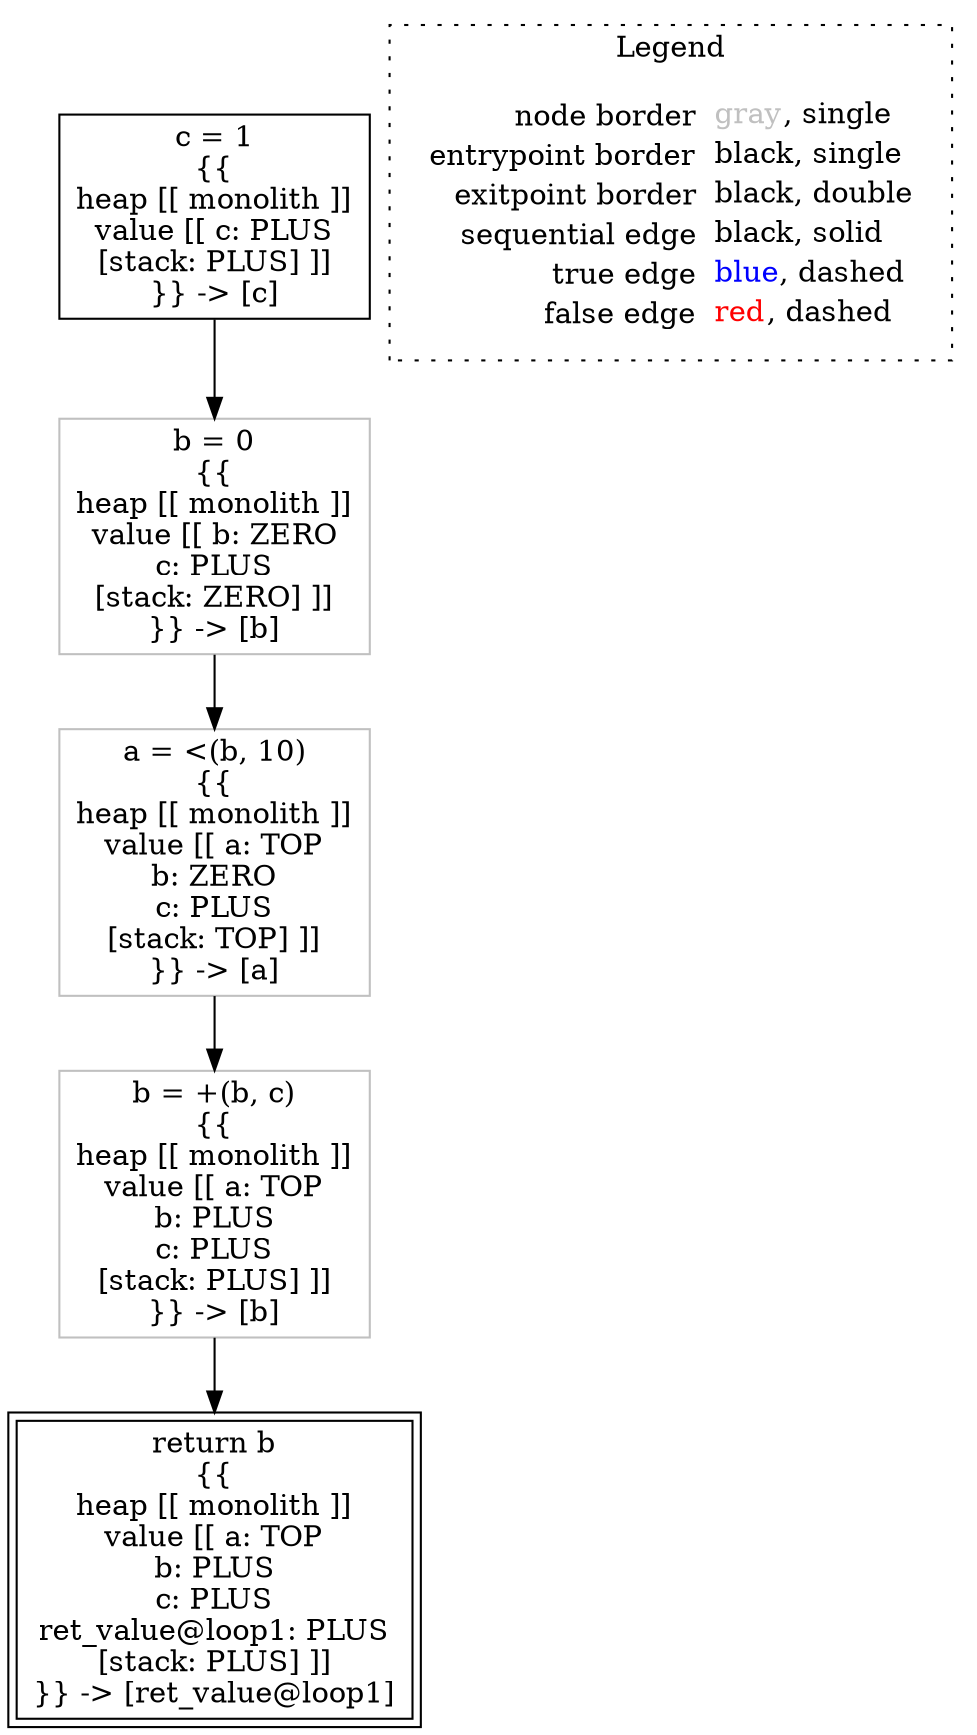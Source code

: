 digraph {
	"node0" [shape="rect",color="black",label=<c = 1<BR/>{{<BR/>heap [[ monolith ]]<BR/>value [[ c: PLUS<BR/>[stack: PLUS] ]]<BR/>}} -&gt; [c]>];
	"node1" [shape="rect",color="gray",label=<b = +(b, c)<BR/>{{<BR/>heap [[ monolith ]]<BR/>value [[ a: TOP<BR/>b: PLUS<BR/>c: PLUS<BR/>[stack: PLUS] ]]<BR/>}} -&gt; [b]>];
	"node2" [shape="rect",color="black",peripheries="2",label=<return b<BR/>{{<BR/>heap [[ monolith ]]<BR/>value [[ a: TOP<BR/>b: PLUS<BR/>c: PLUS<BR/>ret_value@loop1: PLUS<BR/>[stack: PLUS] ]]<BR/>}} -&gt; [ret_value@loop1]>];
	"node3" [shape="rect",color="gray",label=<a = &lt;(b, 10)<BR/>{{<BR/>heap [[ monolith ]]<BR/>value [[ a: TOP<BR/>b: ZERO<BR/>c: PLUS<BR/>[stack: TOP] ]]<BR/>}} -&gt; [a]>];
	"node4" [shape="rect",color="gray",label=<b = 0<BR/>{{<BR/>heap [[ monolith ]]<BR/>value [[ b: ZERO<BR/>c: PLUS<BR/>[stack: ZERO] ]]<BR/>}} -&gt; [b]>];
	"node1" -> "node2" [color="black"];
	"node3" -> "node1" [color="black"];
	"node0" -> "node4" [color="black"];
	"node4" -> "node3" [color="black"];
subgraph cluster_legend {
	label="Legend";
	style=dotted;
	node [shape=plaintext];
	"legend" [label=<<table border="0" cellpadding="2" cellspacing="0" cellborder="0"><tr><td align="right">node border&nbsp;</td><td align="left"><font color="gray">gray</font>, single</td></tr><tr><td align="right">entrypoint border&nbsp;</td><td align="left"><font color="black">black</font>, single</td></tr><tr><td align="right">exitpoint border&nbsp;</td><td align="left"><font color="black">black</font>, double</td></tr><tr><td align="right">sequential edge&nbsp;</td><td align="left"><font color="black">black</font>, solid</td></tr><tr><td align="right">true edge&nbsp;</td><td align="left"><font color="blue">blue</font>, dashed</td></tr><tr><td align="right">false edge&nbsp;</td><td align="left"><font color="red">red</font>, dashed</td></tr></table>>];
}

}
